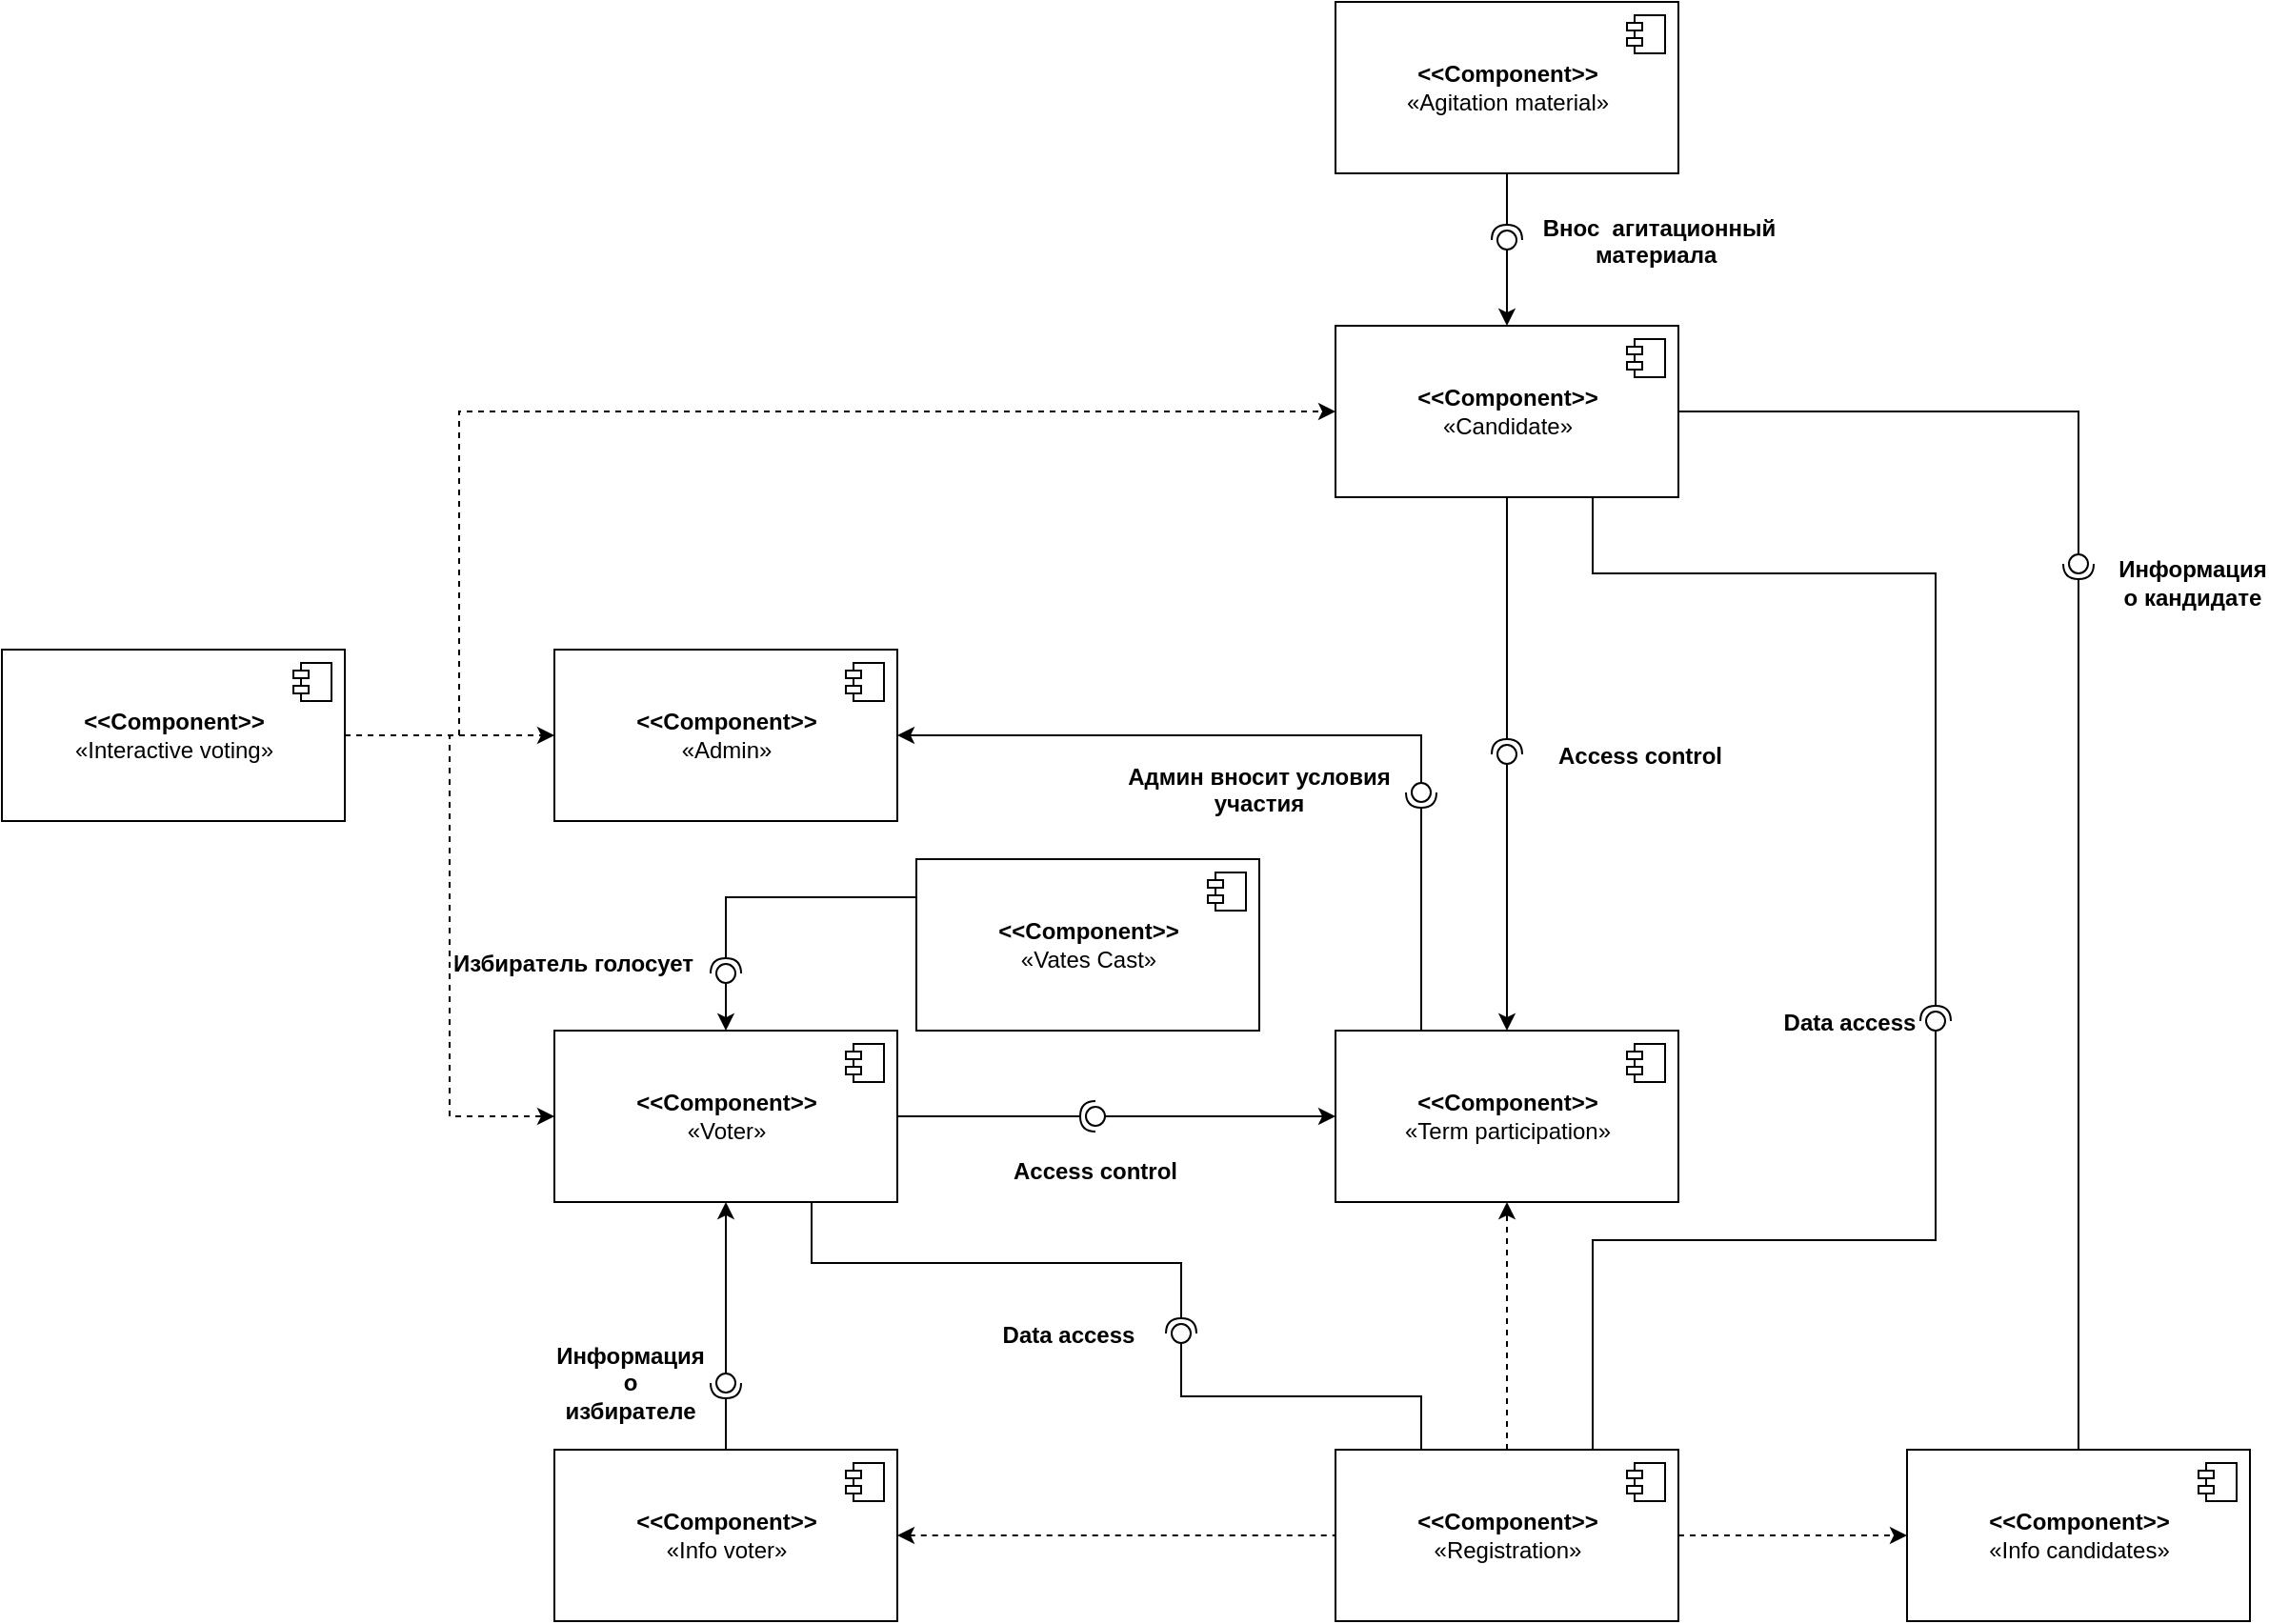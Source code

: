 <mxfile version="17.4.0" type="github">
  <diagram id="GAjldu8CvQfdoY2lyqWb" name="Page-1">
    <mxGraphModel dx="2125" dy="771" grid="1" gridSize="10" guides="1" tooltips="1" connect="1" arrows="1" fold="1" page="1" pageScale="1" pageWidth="827" pageHeight="1169" math="0" shadow="0">
      <root>
        <mxCell id="0" />
        <mxCell id="1" parent="0" />
        <mxCell id="S6nhPxF0T-wev8pzvQjq-1" value="&lt;b&gt;&amp;lt;&amp;lt;Component&amp;gt;&amp;gt;&lt;/b&gt;&lt;br&gt;«Vates Cast»" style="html=1;dropTarget=0;" parent="1" vertex="1">
          <mxGeometry x="280" y="530" width="180" height="90" as="geometry" />
        </mxCell>
        <mxCell id="S6nhPxF0T-wev8pzvQjq-2" value="" style="shape=module;jettyWidth=8;jettyHeight=4;" parent="S6nhPxF0T-wev8pzvQjq-1" vertex="1">
          <mxGeometry x="1" width="20" height="20" relative="1" as="geometry">
            <mxPoint x="-27" y="7" as="offset" />
          </mxGeometry>
        </mxCell>
        <mxCell id="S6nhPxF0T-wev8pzvQjq-3" value="&lt;b&gt;&amp;lt;&amp;lt;Component&amp;gt;&amp;gt;&lt;/b&gt;&lt;br&gt;«Term participation»" style="html=1;dropTarget=0;" parent="1" vertex="1">
          <mxGeometry x="500" y="620" width="180" height="90" as="geometry" />
        </mxCell>
        <mxCell id="S6nhPxF0T-wev8pzvQjq-4" value="" style="shape=module;jettyWidth=8;jettyHeight=4;" parent="S6nhPxF0T-wev8pzvQjq-3" vertex="1">
          <mxGeometry x="1" width="20" height="20" relative="1" as="geometry">
            <mxPoint x="-27" y="7" as="offset" />
          </mxGeometry>
        </mxCell>
        <mxCell id="S6nhPxF0T-wev8pzvQjq-5" value="&lt;b&gt;&amp;lt;&amp;lt;Component&amp;gt;&amp;gt;&lt;/b&gt;&lt;br&gt;«Registration»" style="html=1;dropTarget=0;" parent="1" vertex="1">
          <mxGeometry x="500" y="840" width="180" height="90" as="geometry" />
        </mxCell>
        <mxCell id="S6nhPxF0T-wev8pzvQjq-6" value="" style="shape=module;jettyWidth=8;jettyHeight=4;" parent="S6nhPxF0T-wev8pzvQjq-5" vertex="1">
          <mxGeometry x="1" width="20" height="20" relative="1" as="geometry">
            <mxPoint x="-27" y="7" as="offset" />
          </mxGeometry>
        </mxCell>
        <mxCell id="S6nhPxF0T-wev8pzvQjq-7" value="&lt;b&gt;&amp;lt;&amp;lt;Component&amp;gt;&amp;gt;&lt;/b&gt;&lt;br&gt;«Info candidates»" style="html=1;dropTarget=0;" parent="1" vertex="1">
          <mxGeometry x="800" y="840" width="180" height="90" as="geometry" />
        </mxCell>
        <mxCell id="S6nhPxF0T-wev8pzvQjq-8" value="" style="shape=module;jettyWidth=8;jettyHeight=4;" parent="S6nhPxF0T-wev8pzvQjq-7" vertex="1">
          <mxGeometry x="1" width="20" height="20" relative="1" as="geometry">
            <mxPoint x="-27" y="7" as="offset" />
          </mxGeometry>
        </mxCell>
        <mxCell id="S6nhPxF0T-wev8pzvQjq-9" value="&lt;b&gt;&amp;lt;&amp;lt;Component&amp;gt;&amp;gt;&lt;/b&gt;&lt;br&gt;«Info voter»" style="html=1;dropTarget=0;" parent="1" vertex="1">
          <mxGeometry x="90" y="840" width="180" height="90" as="geometry" />
        </mxCell>
        <mxCell id="S6nhPxF0T-wev8pzvQjq-10" value="" style="shape=module;jettyWidth=8;jettyHeight=4;" parent="S6nhPxF0T-wev8pzvQjq-9" vertex="1">
          <mxGeometry x="1" width="20" height="20" relative="1" as="geometry">
            <mxPoint x="-27" y="7" as="offset" />
          </mxGeometry>
        </mxCell>
        <mxCell id="S6nhPxF0T-wev8pzvQjq-11" value="&lt;b&gt;&amp;lt;&amp;lt;Component&amp;gt;&amp;gt;&lt;/b&gt;&lt;br&gt;«Agitation material»" style="html=1;dropTarget=0;" parent="1" vertex="1">
          <mxGeometry x="500" y="80" width="180" height="90" as="geometry" />
        </mxCell>
        <mxCell id="S6nhPxF0T-wev8pzvQjq-12" value="" style="shape=module;jettyWidth=8;jettyHeight=4;" parent="S6nhPxF0T-wev8pzvQjq-11" vertex="1">
          <mxGeometry x="1" width="20" height="20" relative="1" as="geometry">
            <mxPoint x="-27" y="7" as="offset" />
          </mxGeometry>
        </mxCell>
        <mxCell id="S6nhPxF0T-wev8pzvQjq-13" value="&lt;b&gt;&amp;lt;&amp;lt;Component&amp;gt;&amp;gt;&lt;/b&gt;&lt;br&gt;«Candidate»" style="html=1;dropTarget=0;" parent="1" vertex="1">
          <mxGeometry x="500" y="250" width="180" height="90" as="geometry" />
        </mxCell>
        <mxCell id="S6nhPxF0T-wev8pzvQjq-14" value="" style="shape=module;jettyWidth=8;jettyHeight=4;" parent="S6nhPxF0T-wev8pzvQjq-13" vertex="1">
          <mxGeometry x="1" width="20" height="20" relative="1" as="geometry">
            <mxPoint x="-27" y="7" as="offset" />
          </mxGeometry>
        </mxCell>
        <mxCell id="S6nhPxF0T-wev8pzvQjq-15" value="&lt;b&gt;&amp;lt;&amp;lt;Component&amp;gt;&amp;gt;&lt;/b&gt;&lt;br&gt;«Voter»" style="html=1;dropTarget=0;" parent="1" vertex="1">
          <mxGeometry x="90" y="620" width="180" height="90" as="geometry" />
        </mxCell>
        <mxCell id="S6nhPxF0T-wev8pzvQjq-16" value="" style="shape=module;jettyWidth=8;jettyHeight=4;" parent="S6nhPxF0T-wev8pzvQjq-15" vertex="1">
          <mxGeometry x="1" width="20" height="20" relative="1" as="geometry">
            <mxPoint x="-27" y="7" as="offset" />
          </mxGeometry>
        </mxCell>
        <mxCell id="S6nhPxF0T-wev8pzvQjq-17" value="&lt;b&gt;&amp;lt;&amp;lt;Component&amp;gt;&amp;gt;&lt;/b&gt;&lt;br&gt;«Admin»" style="html=1;dropTarget=0;" parent="1" vertex="1">
          <mxGeometry x="90" y="420" width="180" height="90" as="geometry" />
        </mxCell>
        <mxCell id="S6nhPxF0T-wev8pzvQjq-18" value="" style="shape=module;jettyWidth=8;jettyHeight=4;" parent="S6nhPxF0T-wev8pzvQjq-17" vertex="1">
          <mxGeometry x="1" width="20" height="20" relative="1" as="geometry">
            <mxPoint x="-27" y="7" as="offset" />
          </mxGeometry>
        </mxCell>
        <mxCell id="S6nhPxF0T-wev8pzvQjq-19" value="&lt;b&gt;&amp;lt;&amp;lt;Component&amp;gt;&amp;gt;&lt;/b&gt;&lt;br&gt;«Interactive voting»" style="html=1;dropTarget=0;" parent="1" vertex="1">
          <mxGeometry x="-200" y="420" width="180" height="90" as="geometry" />
        </mxCell>
        <mxCell id="S6nhPxF0T-wev8pzvQjq-20" value="" style="shape=module;jettyWidth=8;jettyHeight=4;" parent="S6nhPxF0T-wev8pzvQjq-19" vertex="1">
          <mxGeometry x="1" width="20" height="20" relative="1" as="geometry">
            <mxPoint x="-27" y="7" as="offset" />
          </mxGeometry>
        </mxCell>
        <mxCell id="S6nhPxF0T-wev8pzvQjq-21" value="" style="endArrow=classic;dashed=1;html=1;rounded=0;exitX=1;exitY=0.5;exitDx=0;exitDy=0;entryX=0;entryY=0.5;entryDx=0;entryDy=0;endFill=1;" parent="1" source="S6nhPxF0T-wev8pzvQjq-19" target="S6nhPxF0T-wev8pzvQjq-17" edge="1">
          <mxGeometry width="50" height="50" relative="1" as="geometry">
            <mxPoint x="-110" y="700" as="sourcePoint" />
            <mxPoint x="-60" y="650" as="targetPoint" />
          </mxGeometry>
        </mxCell>
        <mxCell id="S6nhPxF0T-wev8pzvQjq-23" value="" style="endArrow=classic;dashed=1;html=1;rounded=0;exitX=1;exitY=0.5;exitDx=0;exitDy=0;entryX=0;entryY=0.5;entryDx=0;entryDy=0;edgeStyle=orthogonalEdgeStyle;endFill=1;" parent="1" source="S6nhPxF0T-wev8pzvQjq-19" target="S6nhPxF0T-wev8pzvQjq-15" edge="1">
          <mxGeometry width="50" height="50" relative="1" as="geometry">
            <mxPoint x="-40" y="650" as="sourcePoint" />
            <mxPoint x="10" y="600" as="targetPoint" />
          </mxGeometry>
        </mxCell>
        <mxCell id="S6nhPxF0T-wev8pzvQjq-24" value="" style="rounded=0;orthogonalLoop=1;jettySize=auto;html=1;endArrow=none;endFill=0;sketch=0;sourcePerimeterSpacing=0;targetPerimeterSpacing=0;exitX=0.5;exitY=0;exitDx=0;exitDy=0;startArrow=classic;startFill=1;" parent="1" source="S6nhPxF0T-wev8pzvQjq-13" target="S6nhPxF0T-wev8pzvQjq-26" edge="1">
          <mxGeometry relative="1" as="geometry">
            <mxPoint x="370" y="355" as="sourcePoint" />
          </mxGeometry>
        </mxCell>
        <mxCell id="S6nhPxF0T-wev8pzvQjq-25" value="" style="rounded=0;orthogonalLoop=1;jettySize=auto;html=1;endArrow=halfCircle;endFill=0;entryX=0.5;entryY=0.5;endSize=6;strokeWidth=1;sketch=0;exitX=0.5;exitY=1;exitDx=0;exitDy=0;" parent="1" source="S6nhPxF0T-wev8pzvQjq-11" target="S6nhPxF0T-wev8pzvQjq-26" edge="1">
          <mxGeometry relative="1" as="geometry">
            <mxPoint x="410" y="355" as="sourcePoint" />
          </mxGeometry>
        </mxCell>
        <mxCell id="S6nhPxF0T-wev8pzvQjq-26" value="" style="ellipse;whiteSpace=wrap;html=1;align=center;aspect=fixed;resizable=0;points=[];outlineConnect=0;sketch=0;" parent="1" vertex="1">
          <mxGeometry x="585" y="200" width="10" height="10" as="geometry" />
        </mxCell>
        <mxCell id="S6nhPxF0T-wev8pzvQjq-27" value="" style="rounded=0;orthogonalLoop=1;jettySize=auto;html=1;endArrow=none;endFill=0;sketch=0;sourcePerimeterSpacing=0;targetPerimeterSpacing=0;exitX=0.5;exitY=1;exitDx=0;exitDy=0;startArrow=classic;startFill=1;" parent="1" source="S6nhPxF0T-wev8pzvQjq-15" target="S6nhPxF0T-wev8pzvQjq-29" edge="1">
          <mxGeometry relative="1" as="geometry">
            <mxPoint x="300" y="815" as="sourcePoint" />
          </mxGeometry>
        </mxCell>
        <mxCell id="S6nhPxF0T-wev8pzvQjq-28" value="" style="rounded=0;orthogonalLoop=1;jettySize=auto;html=1;endArrow=halfCircle;endFill=0;entryX=0.5;entryY=0.5;endSize=6;strokeWidth=1;sketch=0;exitX=0.5;exitY=0;exitDx=0;exitDy=0;" parent="1" source="S6nhPxF0T-wev8pzvQjq-9" target="S6nhPxF0T-wev8pzvQjq-29" edge="1">
          <mxGeometry relative="1" as="geometry">
            <mxPoint x="340" y="815" as="sourcePoint" />
          </mxGeometry>
        </mxCell>
        <mxCell id="S6nhPxF0T-wev8pzvQjq-29" value="" style="ellipse;whiteSpace=wrap;html=1;align=center;aspect=fixed;resizable=0;points=[];outlineConnect=0;sketch=0;" parent="1" vertex="1">
          <mxGeometry x="175" y="800" width="10" height="10" as="geometry" />
        </mxCell>
        <mxCell id="S6nhPxF0T-wev8pzvQjq-33" value="" style="endArrow=classic;dashed=1;html=1;rounded=0;exitX=0.5;exitY=0;exitDx=0;exitDy=0;entryX=0.5;entryY=1;entryDx=0;entryDy=0;endFill=1;" parent="1" source="S6nhPxF0T-wev8pzvQjq-5" target="S6nhPxF0T-wev8pzvQjq-3" edge="1">
          <mxGeometry width="50" height="50" relative="1" as="geometry">
            <mxPoint x="420" y="770" as="sourcePoint" />
            <mxPoint x="470" y="720" as="targetPoint" />
          </mxGeometry>
        </mxCell>
        <mxCell id="S6nhPxF0T-wev8pzvQjq-34" value="" style="rounded=0;orthogonalLoop=1;jettySize=auto;html=1;endArrow=none;endFill=0;sketch=0;sourcePerimeterSpacing=0;targetPerimeterSpacing=0;exitX=1;exitY=0.5;exitDx=0;exitDy=0;edgeStyle=orthogonalEdgeStyle;startArrow=none;startFill=0;" parent="1" source="S6nhPxF0T-wev8pzvQjq-13" target="S6nhPxF0T-wev8pzvQjq-36" edge="1">
          <mxGeometry relative="1" as="geometry">
            <mxPoint x="870" y="375" as="sourcePoint" />
          </mxGeometry>
        </mxCell>
        <mxCell id="S6nhPxF0T-wev8pzvQjq-35" value="" style="rounded=0;orthogonalLoop=1;jettySize=auto;html=1;endArrow=halfCircle;endFill=0;entryX=0.5;entryY=0.5;endSize=6;strokeWidth=1;sketch=0;exitX=0.5;exitY=0;exitDx=0;exitDy=0;" parent="1" source="S6nhPxF0T-wev8pzvQjq-7" target="S6nhPxF0T-wev8pzvQjq-36" edge="1">
          <mxGeometry relative="1" as="geometry">
            <mxPoint x="910" y="375" as="sourcePoint" />
          </mxGeometry>
        </mxCell>
        <mxCell id="S6nhPxF0T-wev8pzvQjq-36" value="" style="ellipse;whiteSpace=wrap;html=1;align=center;aspect=fixed;resizable=0;points=[];outlineConnect=0;sketch=0;" parent="1" vertex="1">
          <mxGeometry x="885" y="370" width="10" height="10" as="geometry" />
        </mxCell>
        <mxCell id="S6nhPxF0T-wev8pzvQjq-40" value="" style="endArrow=classic;dashed=1;html=1;rounded=0;exitX=1;exitY=0.5;exitDx=0;exitDy=0;entryX=0;entryY=0.5;entryDx=0;entryDy=0;endFill=1;" parent="1" source="S6nhPxF0T-wev8pzvQjq-5" target="S6nhPxF0T-wev8pzvQjq-7" edge="1">
          <mxGeometry width="50" height="50" relative="1" as="geometry">
            <mxPoint x="570" y="1130" as="sourcePoint" />
            <mxPoint x="620" y="1080" as="targetPoint" />
          </mxGeometry>
        </mxCell>
        <mxCell id="S6nhPxF0T-wev8pzvQjq-41" value="" style="endArrow=none;dashed=1;html=1;rounded=0;entryX=0;entryY=0.5;entryDx=0;entryDy=0;exitX=1;exitY=0.5;exitDx=0;exitDy=0;startArrow=classic;startFill=1;" parent="1" source="S6nhPxF0T-wev8pzvQjq-9" target="S6nhPxF0T-wev8pzvQjq-5" edge="1">
          <mxGeometry width="50" height="50" relative="1" as="geometry">
            <mxPoint x="370" y="1020" as="sourcePoint" />
            <mxPoint x="420" y="970" as="targetPoint" />
          </mxGeometry>
        </mxCell>
        <mxCell id="S6nhPxF0T-wev8pzvQjq-42" value="" style="rounded=0;orthogonalLoop=1;jettySize=auto;html=1;endArrow=none;endFill=0;sketch=0;sourcePerimeterSpacing=0;targetPerimeterSpacing=0;exitX=0.5;exitY=0;exitDx=0;exitDy=0;startArrow=classic;startFill=1;" parent="1" source="S6nhPxF0T-wev8pzvQjq-3" target="S6nhPxF0T-wev8pzvQjq-44" edge="1">
          <mxGeometry relative="1" as="geometry">
            <mxPoint x="630" y="475" as="sourcePoint" />
          </mxGeometry>
        </mxCell>
        <mxCell id="S6nhPxF0T-wev8pzvQjq-43" value="" style="rounded=0;orthogonalLoop=1;jettySize=auto;html=1;endArrow=halfCircle;endFill=0;entryX=0.5;entryY=0.5;endSize=6;strokeWidth=1;sketch=0;exitX=0.5;exitY=1;exitDx=0;exitDy=0;" parent="1" source="S6nhPxF0T-wev8pzvQjq-13" target="S6nhPxF0T-wev8pzvQjq-44" edge="1">
          <mxGeometry relative="1" as="geometry">
            <mxPoint x="670" y="475" as="sourcePoint" />
          </mxGeometry>
        </mxCell>
        <mxCell id="S6nhPxF0T-wev8pzvQjq-44" value="" style="ellipse;whiteSpace=wrap;html=1;align=center;aspect=fixed;resizable=0;points=[];outlineConnect=0;sketch=0;" parent="1" vertex="1">
          <mxGeometry x="585" y="470" width="10" height="10" as="geometry" />
        </mxCell>
        <mxCell id="S6nhPxF0T-wev8pzvQjq-45" value="" style="rounded=0;orthogonalLoop=1;jettySize=auto;html=1;endArrow=none;endFill=0;sketch=0;sourcePerimeterSpacing=0;targetPerimeterSpacing=0;exitX=1;exitY=0.5;exitDx=0;exitDy=0;edgeStyle=orthogonalEdgeStyle;startArrow=classic;startFill=1;" parent="1" source="S6nhPxF0T-wev8pzvQjq-17" target="S6nhPxF0T-wev8pzvQjq-47" edge="1">
          <mxGeometry relative="1" as="geometry">
            <mxPoint x="430" y="504" as="sourcePoint" />
            <Array as="points">
              <mxPoint x="545" y="465" />
            </Array>
          </mxGeometry>
        </mxCell>
        <mxCell id="S6nhPxF0T-wev8pzvQjq-46" value="" style="rounded=0;orthogonalLoop=1;jettySize=auto;html=1;endArrow=halfCircle;endFill=0;entryX=0.5;entryY=0.5;endSize=6;strokeWidth=1;sketch=0;exitX=0.25;exitY=0;exitDx=0;exitDy=0;edgeStyle=orthogonalEdgeStyle;" parent="1" source="S6nhPxF0T-wev8pzvQjq-3" target="S6nhPxF0T-wev8pzvQjq-47" edge="1">
          <mxGeometry relative="1" as="geometry">
            <mxPoint x="470" y="504" as="sourcePoint" />
          </mxGeometry>
        </mxCell>
        <mxCell id="S6nhPxF0T-wev8pzvQjq-47" value="" style="ellipse;whiteSpace=wrap;html=1;align=center;aspect=fixed;resizable=0;points=[];outlineConnect=0;sketch=0;" parent="1" vertex="1">
          <mxGeometry x="540" y="490" width="10" height="10" as="geometry" />
        </mxCell>
        <mxCell id="S6nhPxF0T-wev8pzvQjq-48" value="" style="rounded=0;orthogonalLoop=1;jettySize=auto;html=1;endArrow=none;endFill=0;sketch=0;sourcePerimeterSpacing=0;targetPerimeterSpacing=0;exitX=0.5;exitY=0;exitDx=0;exitDy=0;startArrow=classic;startFill=1;" parent="1" source="S6nhPxF0T-wev8pzvQjq-15" target="S6nhPxF0T-wev8pzvQjq-50" edge="1">
          <mxGeometry relative="1" as="geometry">
            <mxPoint x="380" y="625" as="sourcePoint" />
          </mxGeometry>
        </mxCell>
        <mxCell id="S6nhPxF0T-wev8pzvQjq-49" value="" style="rounded=0;orthogonalLoop=1;jettySize=auto;html=1;endArrow=halfCircle;endFill=0;entryX=0.5;entryY=0.5;endSize=6;strokeWidth=1;sketch=0;exitX=0;exitY=0.5;exitDx=0;exitDy=0;edgeStyle=orthogonalEdgeStyle;" parent="1" source="S6nhPxF0T-wev8pzvQjq-1" target="S6nhPxF0T-wev8pzvQjq-50" edge="1">
          <mxGeometry relative="1" as="geometry">
            <mxPoint x="110" y="550" as="sourcePoint" />
            <Array as="points">
              <mxPoint x="180" y="550" />
            </Array>
          </mxGeometry>
        </mxCell>
        <mxCell id="S6nhPxF0T-wev8pzvQjq-50" value="" style="ellipse;whiteSpace=wrap;html=1;align=center;aspect=fixed;resizable=0;points=[];outlineConnect=0;sketch=0;" parent="1" vertex="1">
          <mxGeometry x="175" y="585" width="10" height="10" as="geometry" />
        </mxCell>
        <mxCell id="S6nhPxF0T-wev8pzvQjq-53" value="&lt;b&gt;Информация о кандидате&lt;/b&gt;" style="text;html=1;strokeColor=none;fillColor=none;align=center;verticalAlign=middle;whiteSpace=wrap;rounded=0;" parent="1" vertex="1">
          <mxGeometry x="920" y="370" width="60" height="30" as="geometry" />
        </mxCell>
        <mxCell id="S6nhPxF0T-wev8pzvQjq-54" value="Внос  агитационный &#xa;материала " style="text;align=center;fontStyle=1;verticalAlign=middle;spacingLeft=3;spacingRight=3;strokeColor=none;rotatable=0;points=[[0,0.5],[1,0.5]];portConstraint=eastwest;" parent="1" vertex="1">
          <mxGeometry x="630" y="192" width="80" height="26" as="geometry" />
        </mxCell>
        <mxCell id="S6nhPxF0T-wev8pzvQjq-55" value="Access control" style="text;align=center;fontStyle=1;verticalAlign=middle;spacingLeft=3;spacingRight=3;strokeColor=none;rotatable=0;points=[[0,0.5],[1,0.5]];portConstraint=eastwest;" parent="1" vertex="1">
          <mxGeometry x="620" y="462" width="80" height="26" as="geometry" />
        </mxCell>
        <mxCell id="S6nhPxF0T-wev8pzvQjq-56" value="Access control" style="text;align=center;fontStyle=1;verticalAlign=middle;spacingLeft=3;spacingRight=3;strokeColor=none;rotatable=0;points=[[0,0.5],[1,0.5]];portConstraint=eastwest;" parent="1" vertex="1">
          <mxGeometry x="334" y="680" width="80" height="26" as="geometry" />
        </mxCell>
        <mxCell id="S6nhPxF0T-wev8pzvQjq-57" value="" style="rounded=0;orthogonalLoop=1;jettySize=auto;html=1;endArrow=none;endFill=0;sketch=0;sourcePerimeterSpacing=0;targetPerimeterSpacing=0;exitX=0;exitY=0.5;exitDx=0;exitDy=0;startArrow=classic;startFill=1;" parent="1" source="S6nhPxF0T-wev8pzvQjq-3" target="S6nhPxF0T-wev8pzvQjq-59" edge="1">
          <mxGeometry relative="1" as="geometry">
            <mxPoint x="354" y="675" as="sourcePoint" />
          </mxGeometry>
        </mxCell>
        <mxCell id="S6nhPxF0T-wev8pzvQjq-58" value="" style="rounded=0;orthogonalLoop=1;jettySize=auto;html=1;endArrow=halfCircle;endFill=0;entryX=0.5;entryY=0.5;endSize=6;strokeWidth=1;sketch=0;exitX=1;exitY=0.5;exitDx=0;exitDy=0;" parent="1" source="S6nhPxF0T-wev8pzvQjq-15" target="S6nhPxF0T-wev8pzvQjq-59" edge="1">
          <mxGeometry relative="1" as="geometry">
            <mxPoint x="394" y="675" as="sourcePoint" />
          </mxGeometry>
        </mxCell>
        <mxCell id="S6nhPxF0T-wev8pzvQjq-59" value="" style="ellipse;whiteSpace=wrap;html=1;align=center;aspect=fixed;resizable=0;points=[];outlineConnect=0;sketch=0;" parent="1" vertex="1">
          <mxGeometry x="369" y="660" width="10" height="10" as="geometry" />
        </mxCell>
        <mxCell id="S6nhPxF0T-wev8pzvQjq-60" value="Админ вносит условия&#xa;участия" style="text;align=center;fontStyle=1;verticalAlign=middle;spacingLeft=3;spacingRight=3;strokeColor=none;rotatable=0;points=[[0,0.5],[1,0.5]];portConstraint=eastwest;" parent="1" vertex="1">
          <mxGeometry x="420" y="480" width="80" height="26" as="geometry" />
        </mxCell>
        <mxCell id="S6nhPxF0T-wev8pzvQjq-61" value="&lt;b&gt;Информация о избирателе&lt;/b&gt;" style="text;html=1;strokeColor=none;fillColor=none;align=center;verticalAlign=middle;whiteSpace=wrap;rounded=0;" parent="1" vertex="1">
          <mxGeometry x="100" y="790" width="60" height="30" as="geometry" />
        </mxCell>
        <mxCell id="S6nhPxF0T-wev8pzvQjq-62" value="" style="endArrow=classic;dashed=1;html=1;rounded=0;exitX=1;exitY=0.5;exitDx=0;exitDy=0;entryX=0;entryY=0.5;entryDx=0;entryDy=0;endFill=1;edgeStyle=orthogonalEdgeStyle;" parent="1" source="S6nhPxF0T-wev8pzvQjq-19" target="S6nhPxF0T-wev8pzvQjq-13" edge="1">
          <mxGeometry width="50" height="50" relative="1" as="geometry">
            <mxPoint x="140" y="300" as="sourcePoint" />
            <mxPoint x="190" y="250" as="targetPoint" />
            <Array as="points">
              <mxPoint x="40" y="465" />
              <mxPoint x="40" y="295" />
            </Array>
          </mxGeometry>
        </mxCell>
        <mxCell id="S6nhPxF0T-wev8pzvQjq-66" value="Data access" style="text;align=center;fontStyle=1;verticalAlign=middle;spacingLeft=3;spacingRight=3;strokeColor=none;rotatable=0;points=[[0,0.5],[1,0.5]];portConstraint=eastwest;" parent="1" vertex="1">
          <mxGeometry x="730" y="602" width="80" height="26" as="geometry" />
        </mxCell>
        <mxCell id="j8nSpefnqz9G-VTvlD4A-1" value="Избиратель голосует" style="text;align=center;fontStyle=1;verticalAlign=middle;spacingLeft=3;spacingRight=3;strokeColor=none;rotatable=0;points=[[0,0.5],[1,0.5]];portConstraint=eastwest;" vertex="1" parent="1">
          <mxGeometry x="60" y="571" width="80" height="26" as="geometry" />
        </mxCell>
        <mxCell id="S6nhPxF0T-wev8pzvQjq-67" value="Data access" style="text;align=center;fontStyle=1;verticalAlign=middle;spacingLeft=3;spacingRight=3;strokeColor=none;rotatable=0;points=[[0,0.5],[1,0.5]];portConstraint=eastwest;" parent="1" vertex="1">
          <mxGeometry x="320" y="766" width="80" height="26" as="geometry" />
        </mxCell>
        <mxCell id="j8nSpefnqz9G-VTvlD4A-3" value="" style="rounded=0;orthogonalLoop=1;jettySize=auto;html=1;endArrow=none;endFill=0;sketch=0;sourcePerimeterSpacing=0;targetPerimeterSpacing=0;exitX=0.75;exitY=0;exitDx=0;exitDy=0;edgeStyle=orthogonalEdgeStyle;" edge="1" target="j8nSpefnqz9G-VTvlD4A-5" parent="1" source="S6nhPxF0T-wev8pzvQjq-5">
          <mxGeometry relative="1" as="geometry">
            <mxPoint x="660" y="780" as="sourcePoint" />
          </mxGeometry>
        </mxCell>
        <mxCell id="j8nSpefnqz9G-VTvlD4A-4" value="" style="rounded=0;orthogonalLoop=1;jettySize=auto;html=1;endArrow=halfCircle;endFill=0;entryX=0.5;entryY=0.5;endSize=6;strokeWidth=1;sketch=0;exitX=0.75;exitY=1;exitDx=0;exitDy=0;edgeStyle=orthogonalEdgeStyle;" edge="1" target="j8nSpefnqz9G-VTvlD4A-5" parent="1" source="S6nhPxF0T-wev8pzvQjq-13">
          <mxGeometry relative="1" as="geometry">
            <mxPoint x="700" y="350" as="sourcePoint" />
            <Array as="points">
              <mxPoint x="635" y="380" />
              <mxPoint x="815" y="380" />
            </Array>
          </mxGeometry>
        </mxCell>
        <mxCell id="j8nSpefnqz9G-VTvlD4A-5" value="" style="ellipse;whiteSpace=wrap;html=1;align=center;aspect=fixed;resizable=0;points=[];outlineConnect=0;sketch=0;" vertex="1" parent="1">
          <mxGeometry x="810" y="610" width="10" height="10" as="geometry" />
        </mxCell>
        <mxCell id="j8nSpefnqz9G-VTvlD4A-6" value="" style="rounded=0;orthogonalLoop=1;jettySize=auto;html=1;endArrow=none;endFill=0;sketch=0;sourcePerimeterSpacing=0;targetPerimeterSpacing=0;exitX=0.25;exitY=0;exitDx=0;exitDy=0;edgeStyle=orthogonalEdgeStyle;" edge="1" target="j8nSpefnqz9G-VTvlD4A-8" parent="1" source="S6nhPxF0T-wev8pzvQjq-5">
          <mxGeometry relative="1" as="geometry">
            <mxPoint x="540" y="800" as="sourcePoint" />
          </mxGeometry>
        </mxCell>
        <mxCell id="j8nSpefnqz9G-VTvlD4A-7" value="" style="rounded=0;orthogonalLoop=1;jettySize=auto;html=1;endArrow=halfCircle;endFill=0;entryX=0.5;entryY=0.5;endSize=6;strokeWidth=1;sketch=0;exitX=0.75;exitY=1;exitDx=0;exitDy=0;edgeStyle=orthogonalEdgeStyle;" edge="1" target="j8nSpefnqz9G-VTvlD4A-8" parent="1" source="S6nhPxF0T-wev8pzvQjq-15">
          <mxGeometry relative="1" as="geometry">
            <mxPoint x="340" y="720" as="sourcePoint" />
          </mxGeometry>
        </mxCell>
        <mxCell id="j8nSpefnqz9G-VTvlD4A-8" value="" style="ellipse;whiteSpace=wrap;html=1;align=center;aspect=fixed;resizable=0;points=[];outlineConnect=0;sketch=0;" vertex="1" parent="1">
          <mxGeometry x="414" y="774" width="10" height="10" as="geometry" />
        </mxCell>
      </root>
    </mxGraphModel>
  </diagram>
</mxfile>
